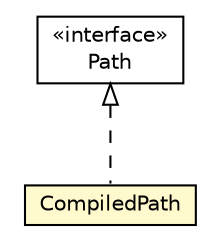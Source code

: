 #!/usr/local/bin/dot
#
# Class diagram 
# Generated by UMLGraph version R5_6-24-gf6e263 (http://www.umlgraph.org/)
#

digraph G {
	edge [fontname="Helvetica",fontsize=10,labelfontname="Helvetica",labelfontsize=10];
	node [fontname="Helvetica",fontsize=10,shape=plaintext];
	nodesep=0.25;
	ranksep=0.5;
	// net.trajano.doxdb.jsonpath.internal.Path
	c738 [label=<<table title="net.trajano.doxdb.jsonpath.internal.Path" border="0" cellborder="1" cellspacing="0" cellpadding="2" port="p" href="./Path.html">
		<tr><td><table border="0" cellspacing="0" cellpadding="1">
<tr><td align="center" balign="center"> &#171;interface&#187; </td></tr>
<tr><td align="center" balign="center"> Path </td></tr>
		</table></td></tr>
		</table>>, URL="./Path.html", fontname="Helvetica", fontcolor="black", fontsize=10.0];
	// net.trajano.doxdb.jsonpath.internal.CompiledPath
	c745 [label=<<table title="net.trajano.doxdb.jsonpath.internal.CompiledPath" border="0" cellborder="1" cellspacing="0" cellpadding="2" port="p" bgcolor="lemonChiffon" href="./CompiledPath.html">
		<tr><td><table border="0" cellspacing="0" cellpadding="1">
<tr><td align="center" balign="center"> CompiledPath </td></tr>
		</table></td></tr>
		</table>>, URL="./CompiledPath.html", fontname="Helvetica", fontcolor="black", fontsize=10.0];
	//net.trajano.doxdb.jsonpath.internal.CompiledPath implements net.trajano.doxdb.jsonpath.internal.Path
	c738:p -> c745:p [dir=back,arrowtail=empty,style=dashed];
}

